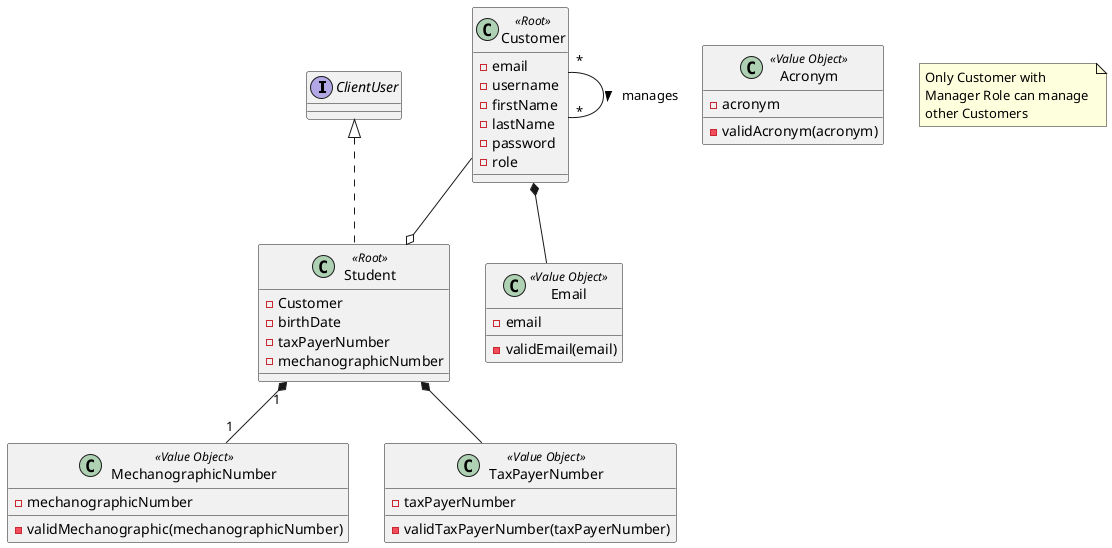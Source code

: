 @startuml

interface ClientUser {

}

class Customer <<Root>>{
    -email
    -username
    -firstName
    -lastName
    -password
    -role
}

class Student <<Root>>{
    -Customer
    -birthDate
    -taxPayerNumber
    -mechanographicNumber
}

class MechanographicNumber <<Value Object>>{
    -mechanographicNumber
    -validMechanographic(mechanographicNumber)
}



class Acronym <<Value Object>>{
    -acronym
    -validAcronym(acronym)
}

class Email <<Value Object>>{
    -email
    -validEmail(email)
}

class TaxPayerNumber <<Value Object>>{
    -taxPayerNumber
    -validTaxPayerNumber(taxPayerNumber)
}

ClientUser <|.. Student
Student *-- TaxPayerNumber
Customer *-- Email
Student "1" *-- "1" MechanographicNumber

note "Only Customer with \nManager Role can manage \nother Customers" as N_Man

Customer "*" -- "*" Customer : manages >
Customer --o Student

@enduml